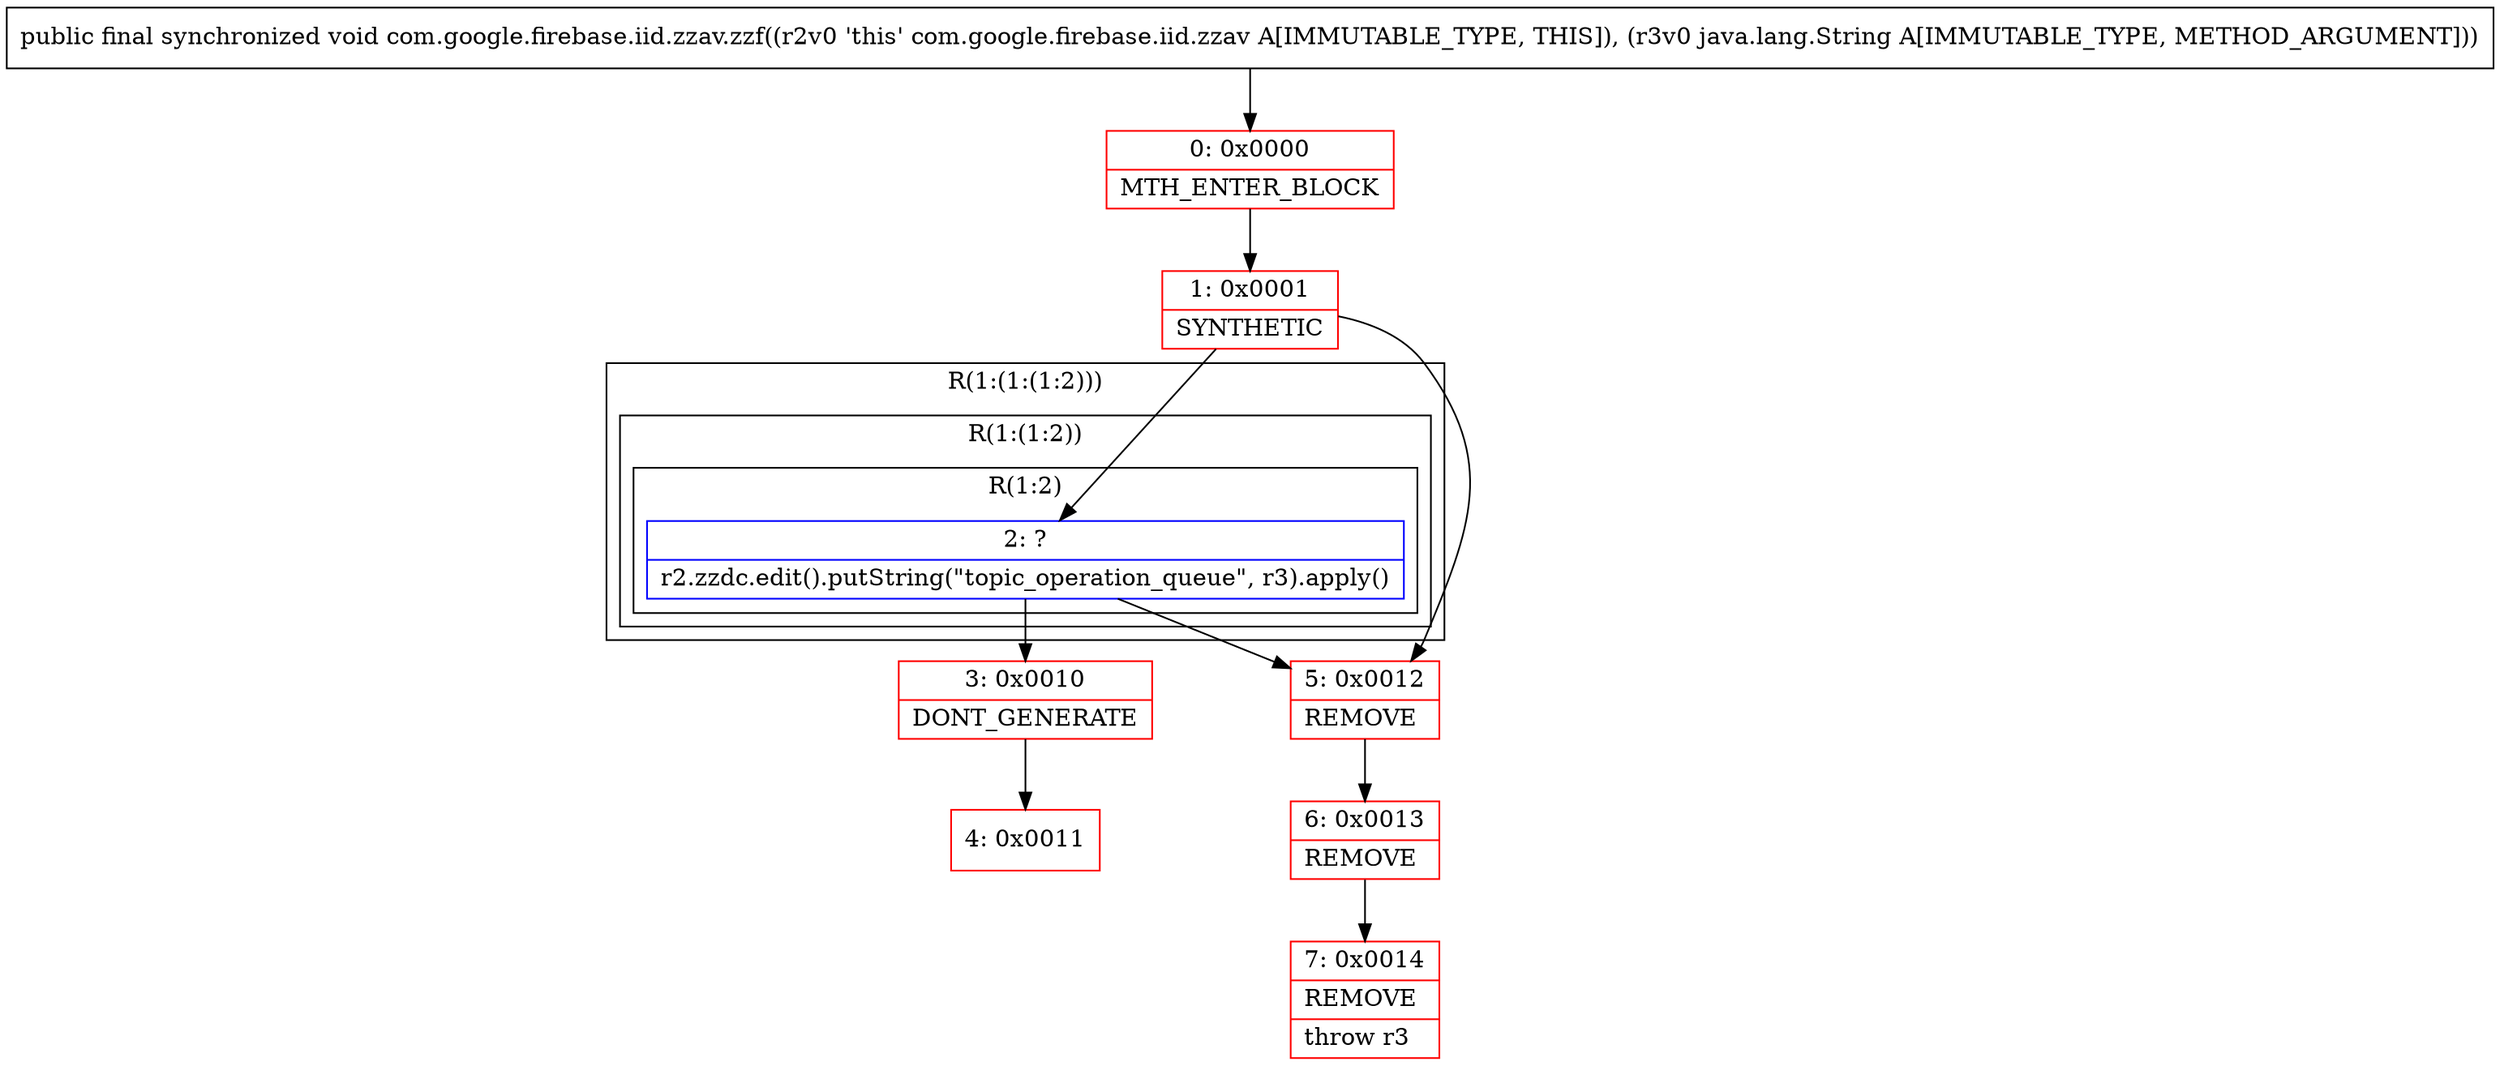 digraph "CFG forcom.google.firebase.iid.zzav.zzf(Ljava\/lang\/String;)V" {
subgraph cluster_Region_2089066729 {
label = "R(1:(1:(1:2)))";
node [shape=record,color=blue];
subgraph cluster_Region_1542137423 {
label = "R(1:(1:2))";
node [shape=record,color=blue];
subgraph cluster_Region_554007005 {
label = "R(1:2)";
node [shape=record,color=blue];
Node_2 [shape=record,label="{2\:\ ?|r2.zzdc.edit().putString(\"topic_operation_queue\", r3).apply()\l}"];
}
}
}
Node_0 [shape=record,color=red,label="{0\:\ 0x0000|MTH_ENTER_BLOCK\l}"];
Node_1 [shape=record,color=red,label="{1\:\ 0x0001|SYNTHETIC\l}"];
Node_3 [shape=record,color=red,label="{3\:\ 0x0010|DONT_GENERATE\l}"];
Node_4 [shape=record,color=red,label="{4\:\ 0x0011}"];
Node_5 [shape=record,color=red,label="{5\:\ 0x0012|REMOVE\l}"];
Node_6 [shape=record,color=red,label="{6\:\ 0x0013|REMOVE\l}"];
Node_7 [shape=record,color=red,label="{7\:\ 0x0014|REMOVE\l|throw r3\l}"];
MethodNode[shape=record,label="{public final synchronized void com.google.firebase.iid.zzav.zzf((r2v0 'this' com.google.firebase.iid.zzav A[IMMUTABLE_TYPE, THIS]), (r3v0 java.lang.String A[IMMUTABLE_TYPE, METHOD_ARGUMENT])) }"];
MethodNode -> Node_0;
Node_2 -> Node_3;
Node_2 -> Node_5;
Node_0 -> Node_1;
Node_1 -> Node_2;
Node_1 -> Node_5;
Node_3 -> Node_4;
Node_5 -> Node_6;
Node_6 -> Node_7;
}

